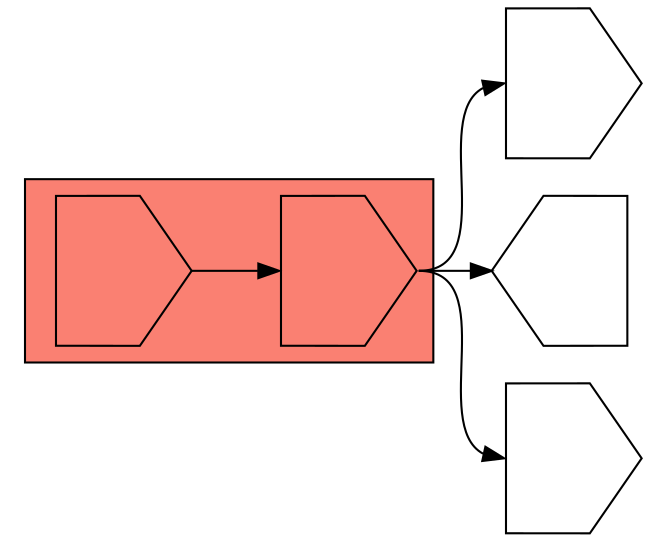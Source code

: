 digraph asm {
	rotate=90;
	edge [headport=n,tailport=s];
subgraph cluster_C1828_682 {
	1828 [label="",height=1,width=1,shape=invhouse];
	682 [label="",height=1,width=1,shape=invhouse];
	style=filled;
	fillcolor=salmon;
}
	302 [label="",height=1,width=1,shape=invhouse];
	1019 [label="",height=1,width=1,shape=house];
	3086 [label="",height=1,width=1,shape=invhouse];
	1828 -> 682
	682 -> 302
	682 -> 1019
	682 -> 3086
}